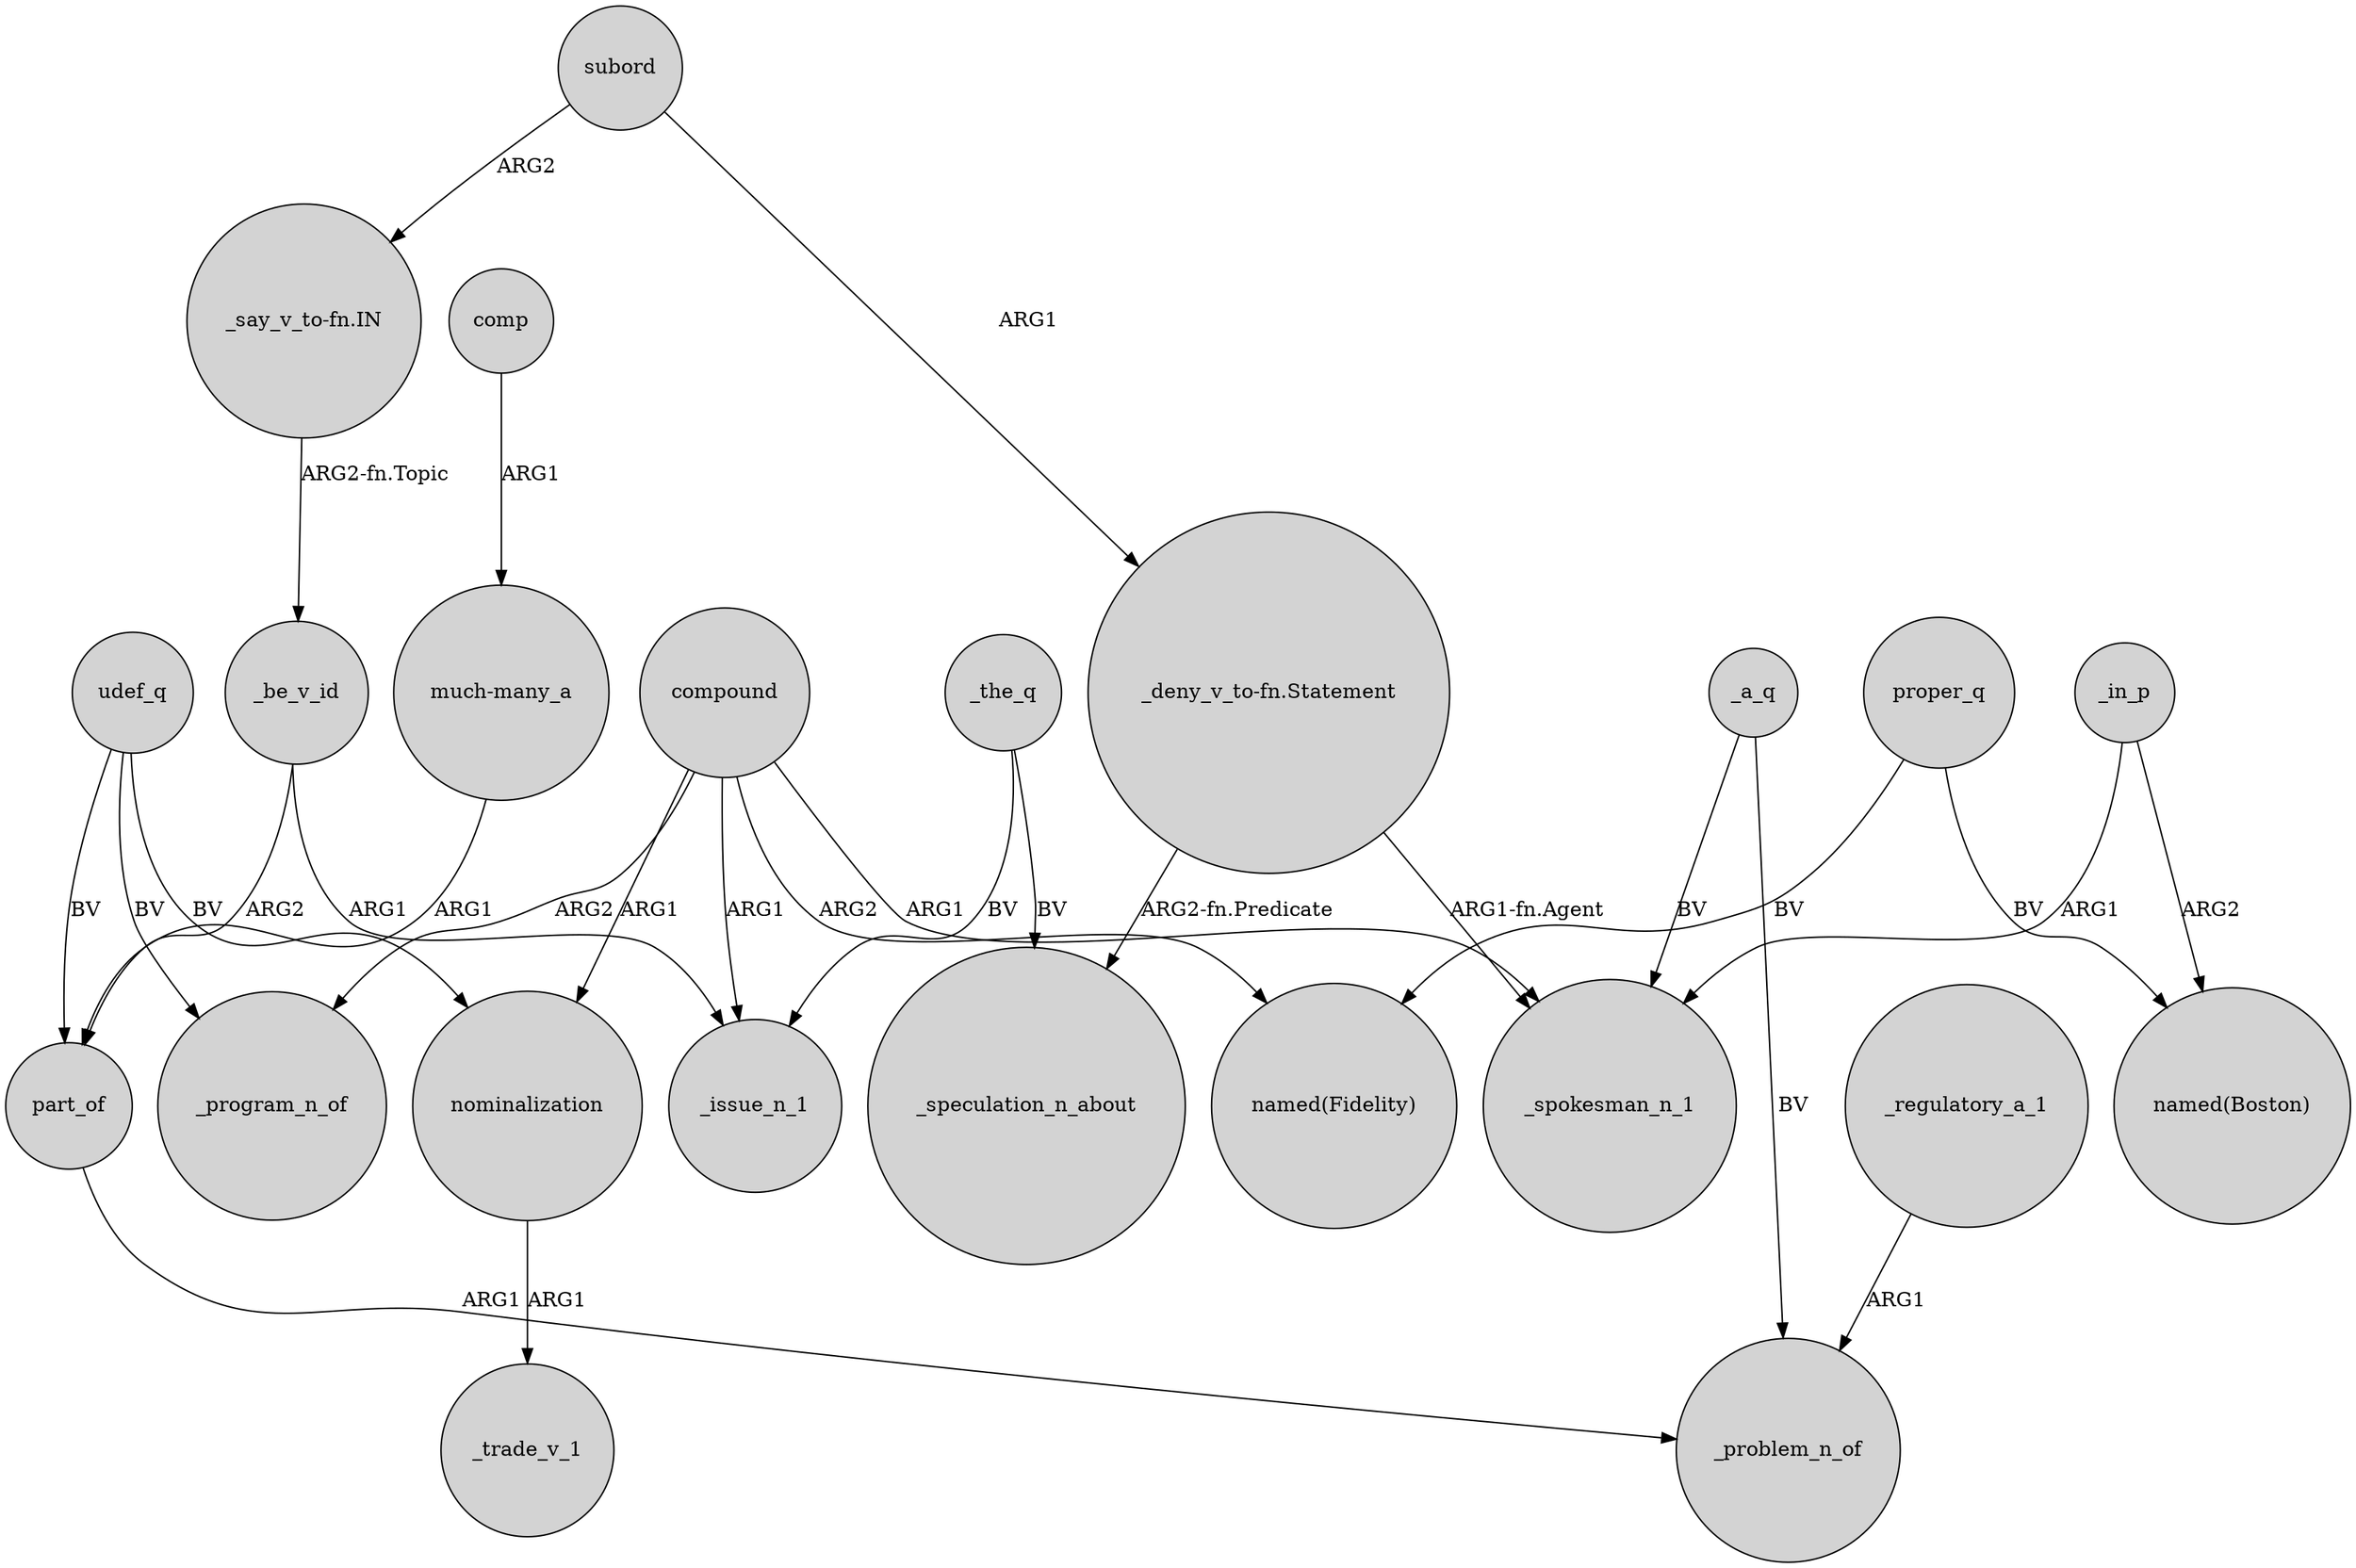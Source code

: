 digraph {
	node [shape=circle style=filled]
	_the_q -> _speculation_n_about [label=BV]
	compound -> _program_n_of [label=ARG2]
	proper_q -> "named(Boston)" [label=BV]
	udef_q -> part_of [label=BV]
	_in_p -> "named(Boston)" [label=ARG2]
	subord -> "_deny_v_to-fn.Statement" [label=ARG1]
	compound -> "named(Fidelity)" [label=ARG2]
	"much-many_a" -> part_of [label=ARG1]
	_be_v_id -> _issue_n_1 [label=ARG1]
	udef_q -> _program_n_of [label=BV]
	_regulatory_a_1 -> _problem_n_of [label=ARG1]
	_the_q -> _issue_n_1 [label=BV]
	nominalization -> _trade_v_1 [label=ARG1]
	"_say_v_to-fn.IN" -> _be_v_id [label="ARG2-fn.Topic"]
	_in_p -> _spokesman_n_1 [label=ARG1]
	"_deny_v_to-fn.Statement" -> _speculation_n_about [label="ARG2-fn.Predicate"]
	proper_q -> "named(Fidelity)" [label=BV]
	subord -> "_say_v_to-fn.IN" [label=ARG2]
	compound -> _spokesman_n_1 [label=ARG1]
	comp -> "much-many_a" [label=ARG1]
	"_deny_v_to-fn.Statement" -> _spokesman_n_1 [label="ARG1-fn.Agent"]
	part_of -> _problem_n_of [label=ARG1]
	udef_q -> nominalization [label=BV]
	compound -> _issue_n_1 [label=ARG1]
	_a_q -> _spokesman_n_1 [label=BV]
	_be_v_id -> part_of [label=ARG2]
	compound -> nominalization [label=ARG1]
	_a_q -> _problem_n_of [label=BV]
}
